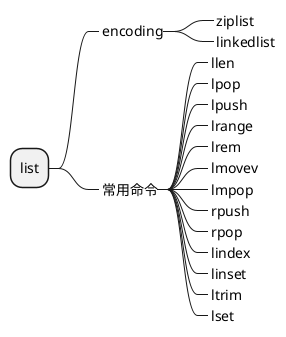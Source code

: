 @startmindmap
* list
**_ encoding
***_ ziplist
***_ linkedlist

**_ 常用命令
***_ llen
***_ lpop
***_ lpush
***_ lrange
***_ lrem
***_ lmovev
***_ lmpop
***_ rpush
***_ rpop
***_ lindex
***_ linset
***_ ltrim
***_ lset
@endmindmap